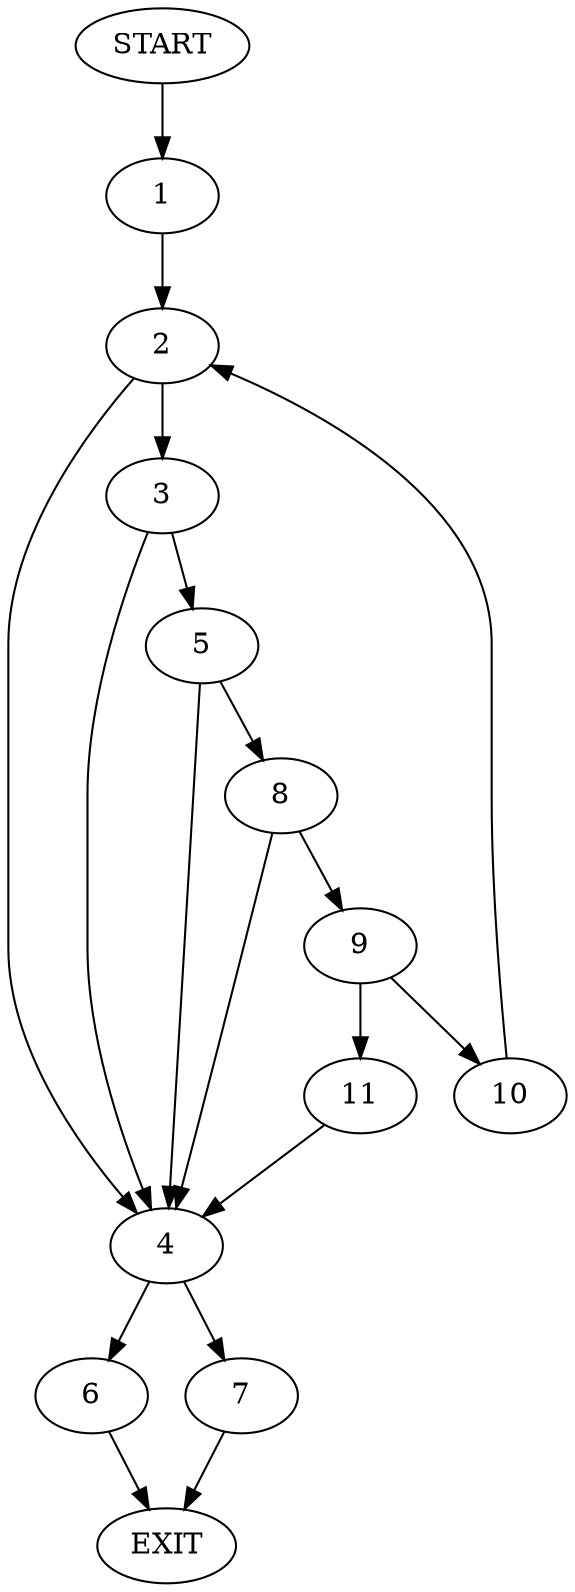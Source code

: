 digraph {
0 [label="START"]
12 [label="EXIT"]
0 -> 1
1 -> 2
2 -> 3
2 -> 4
3 -> 5
3 -> 4
4 -> 6
4 -> 7
5 -> 4
5 -> 8
8 -> 9
8 -> 4
9 -> 10
9 -> 11
11 -> 4
10 -> 2
7 -> 12
6 -> 12
}
